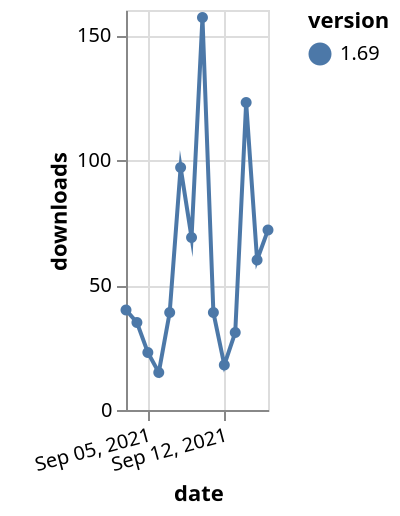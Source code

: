 {"$schema": "https://vega.github.io/schema/vega-lite/v5.json", "description": "A simple bar chart with embedded data.", "data": {"values": [{"date": "2021-09-03", "total": 67214, "delta": 40, "version": "1.69"}, {"date": "2021-09-04", "total": 67249, "delta": 35, "version": "1.69"}, {"date": "2021-09-05", "total": 67272, "delta": 23, "version": "1.69"}, {"date": "2021-09-06", "total": 67287, "delta": 15, "version": "1.69"}, {"date": "2021-09-07", "total": 67326, "delta": 39, "version": "1.69"}, {"date": "2021-09-08", "total": 67423, "delta": 97, "version": "1.69"}, {"date": "2021-09-09", "total": 67492, "delta": 69, "version": "1.69"}, {"date": "2021-09-10", "total": 67649, "delta": 157, "version": "1.69"}, {"date": "2021-09-11", "total": 67688, "delta": 39, "version": "1.69"}, {"date": "2021-09-12", "total": 67706, "delta": 18, "version": "1.69"}, {"date": "2021-09-13", "total": 67737, "delta": 31, "version": "1.69"}, {"date": "2021-09-14", "total": 67860, "delta": 123, "version": "1.69"}, {"date": "2021-09-15", "total": 67920, "delta": 60, "version": "1.69"}, {"date": "2021-09-16", "total": 67992, "delta": 72, "version": "1.69"}]}, "width": "container", "mark": {"type": "line", "point": {"filled": true}}, "encoding": {"x": {"field": "date", "type": "temporal", "timeUnit": "yearmonthdate", "title": "date", "axis": {"labelAngle": -15}}, "y": {"field": "delta", "type": "quantitative", "title": "downloads"}, "color": {"field": "version", "type": "nominal"}, "tooltip": {"field": "delta"}}}